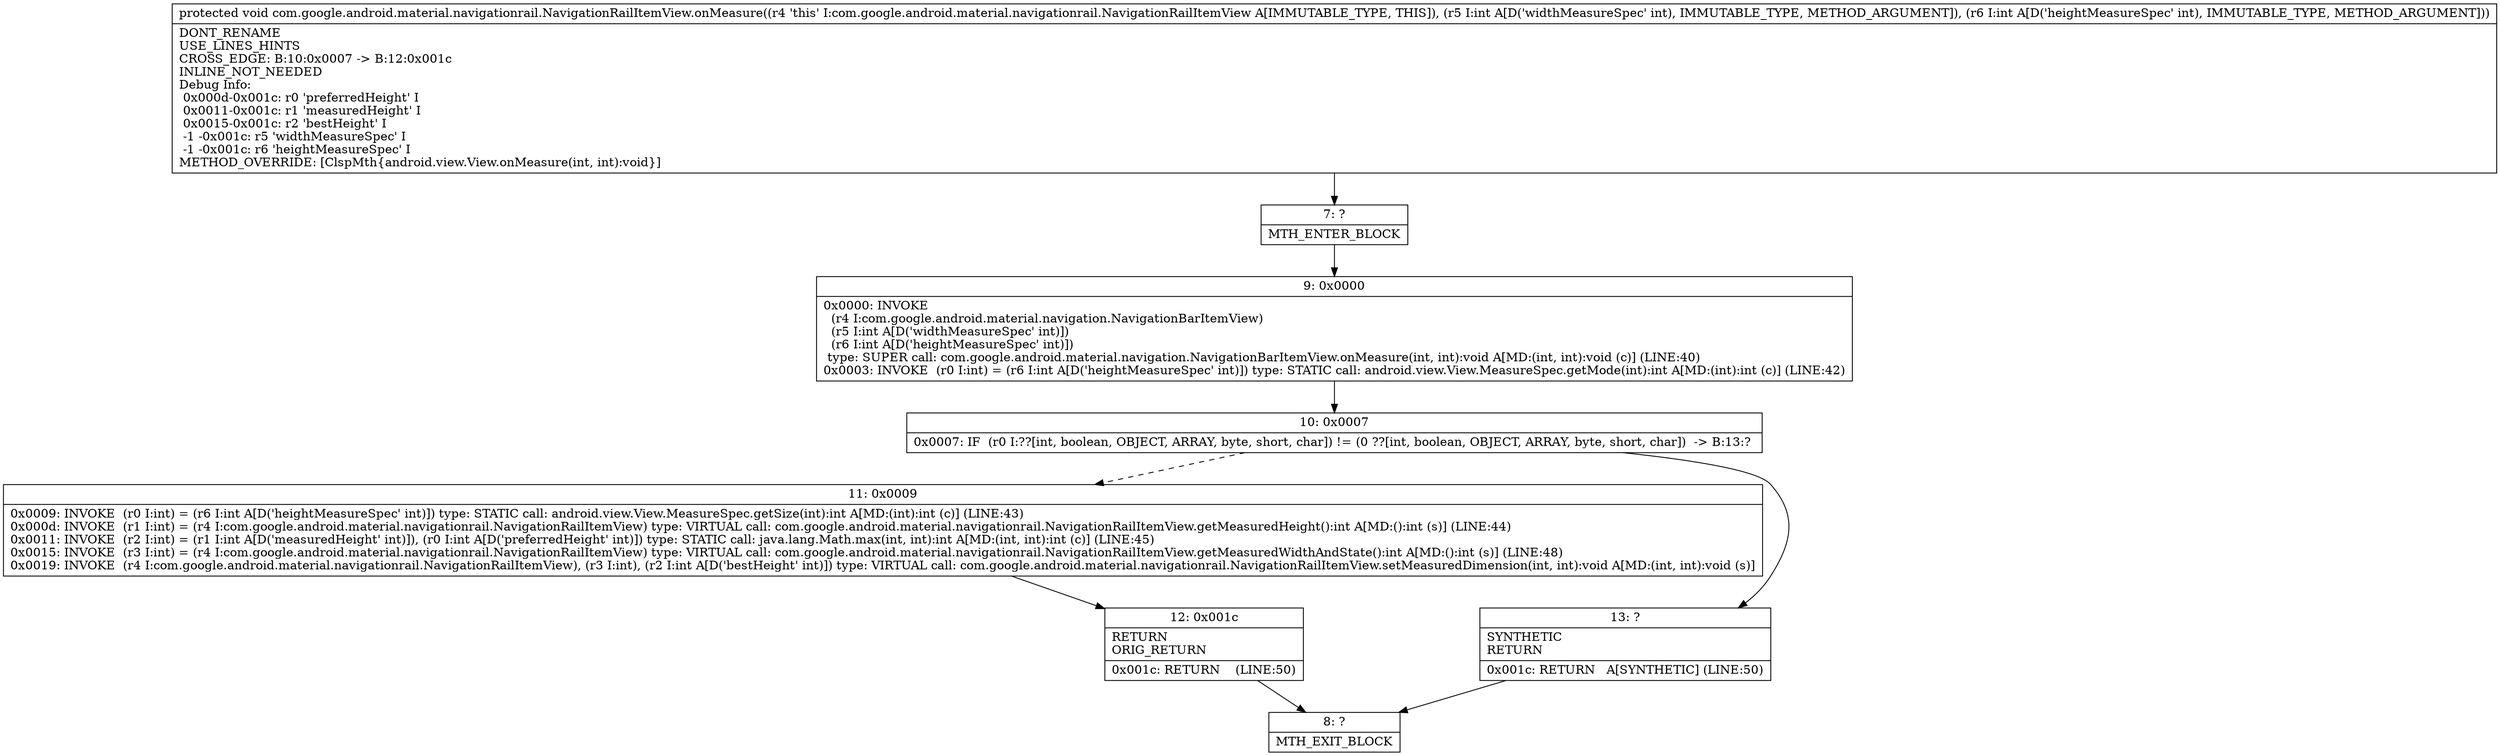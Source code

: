 digraph "CFG forcom.google.android.material.navigationrail.NavigationRailItemView.onMeasure(II)V" {
Node_7 [shape=record,label="{7\:\ ?|MTH_ENTER_BLOCK\l}"];
Node_9 [shape=record,label="{9\:\ 0x0000|0x0000: INVOKE  \l  (r4 I:com.google.android.material.navigation.NavigationBarItemView)\l  (r5 I:int A[D('widthMeasureSpec' int)])\l  (r6 I:int A[D('heightMeasureSpec' int)])\l type: SUPER call: com.google.android.material.navigation.NavigationBarItemView.onMeasure(int, int):void A[MD:(int, int):void (c)] (LINE:40)\l0x0003: INVOKE  (r0 I:int) = (r6 I:int A[D('heightMeasureSpec' int)]) type: STATIC call: android.view.View.MeasureSpec.getMode(int):int A[MD:(int):int (c)] (LINE:42)\l}"];
Node_10 [shape=record,label="{10\:\ 0x0007|0x0007: IF  (r0 I:??[int, boolean, OBJECT, ARRAY, byte, short, char]) != (0 ??[int, boolean, OBJECT, ARRAY, byte, short, char])  \-\> B:13:? \l}"];
Node_11 [shape=record,label="{11\:\ 0x0009|0x0009: INVOKE  (r0 I:int) = (r6 I:int A[D('heightMeasureSpec' int)]) type: STATIC call: android.view.View.MeasureSpec.getSize(int):int A[MD:(int):int (c)] (LINE:43)\l0x000d: INVOKE  (r1 I:int) = (r4 I:com.google.android.material.navigationrail.NavigationRailItemView) type: VIRTUAL call: com.google.android.material.navigationrail.NavigationRailItemView.getMeasuredHeight():int A[MD:():int (s)] (LINE:44)\l0x0011: INVOKE  (r2 I:int) = (r1 I:int A[D('measuredHeight' int)]), (r0 I:int A[D('preferredHeight' int)]) type: STATIC call: java.lang.Math.max(int, int):int A[MD:(int, int):int (c)] (LINE:45)\l0x0015: INVOKE  (r3 I:int) = (r4 I:com.google.android.material.navigationrail.NavigationRailItemView) type: VIRTUAL call: com.google.android.material.navigationrail.NavigationRailItemView.getMeasuredWidthAndState():int A[MD:():int (s)] (LINE:48)\l0x0019: INVOKE  (r4 I:com.google.android.material.navigationrail.NavigationRailItemView), (r3 I:int), (r2 I:int A[D('bestHeight' int)]) type: VIRTUAL call: com.google.android.material.navigationrail.NavigationRailItemView.setMeasuredDimension(int, int):void A[MD:(int, int):void (s)]\l}"];
Node_12 [shape=record,label="{12\:\ 0x001c|RETURN\lORIG_RETURN\l|0x001c: RETURN    (LINE:50)\l}"];
Node_8 [shape=record,label="{8\:\ ?|MTH_EXIT_BLOCK\l}"];
Node_13 [shape=record,label="{13\:\ ?|SYNTHETIC\lRETURN\l|0x001c: RETURN   A[SYNTHETIC] (LINE:50)\l}"];
MethodNode[shape=record,label="{protected void com.google.android.material.navigationrail.NavigationRailItemView.onMeasure((r4 'this' I:com.google.android.material.navigationrail.NavigationRailItemView A[IMMUTABLE_TYPE, THIS]), (r5 I:int A[D('widthMeasureSpec' int), IMMUTABLE_TYPE, METHOD_ARGUMENT]), (r6 I:int A[D('heightMeasureSpec' int), IMMUTABLE_TYPE, METHOD_ARGUMENT]))  | DONT_RENAME\lUSE_LINES_HINTS\lCROSS_EDGE: B:10:0x0007 \-\> B:12:0x001c\lINLINE_NOT_NEEDED\lDebug Info:\l  0x000d\-0x001c: r0 'preferredHeight' I\l  0x0011\-0x001c: r1 'measuredHeight' I\l  0x0015\-0x001c: r2 'bestHeight' I\l  \-1 \-0x001c: r5 'widthMeasureSpec' I\l  \-1 \-0x001c: r6 'heightMeasureSpec' I\lMETHOD_OVERRIDE: [ClspMth\{android.view.View.onMeasure(int, int):void\}]\l}"];
MethodNode -> Node_7;Node_7 -> Node_9;
Node_9 -> Node_10;
Node_10 -> Node_11[style=dashed];
Node_10 -> Node_13;
Node_11 -> Node_12;
Node_12 -> Node_8;
Node_13 -> Node_8;
}


